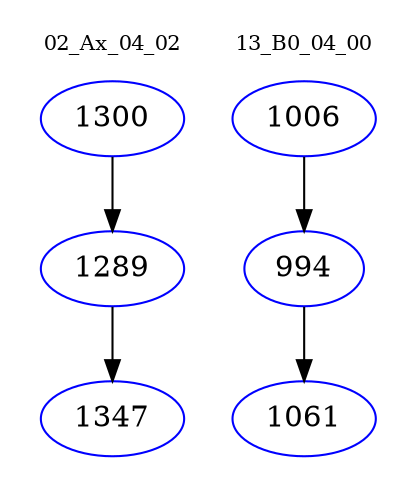 digraph{
subgraph cluster_0 {
color = white
label = "02_Ax_04_02";
fontsize=10;
T0_1300 [label="1300", color="blue"]
T0_1300 -> T0_1289 [color="black"]
T0_1289 [label="1289", color="blue"]
T0_1289 -> T0_1347 [color="black"]
T0_1347 [label="1347", color="blue"]
}
subgraph cluster_1 {
color = white
label = "13_B0_04_00";
fontsize=10;
T1_1006 [label="1006", color="blue"]
T1_1006 -> T1_994 [color="black"]
T1_994 [label="994", color="blue"]
T1_994 -> T1_1061 [color="black"]
T1_1061 [label="1061", color="blue"]
}
}
